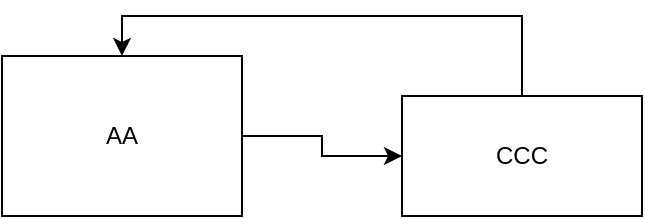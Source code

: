 <mxfile version="10.7.9" type="github"><diagram id="VDK6aByDvDrFFNNLJWZu" name="Ã§Â¬Â¬ 1 Ã©Â¡Âµ"><mxGraphModel dx="1010" dy="550" grid="1" gridSize="10" guides="1" tooltips="1" connect="1" arrows="1" fold="1" page="1" pageScale="1" pageWidth="827" pageHeight="1169" math="0" shadow="0"><root><mxCell id="0"/><mxCell id="1" parent="0"/><mxCell id="WQWlx0ixhCpkncUQ-owe-3" value="" style="edgeStyle=orthogonalEdgeStyle;rounded=0;orthogonalLoop=1;jettySize=auto;html=1;" parent="1" source="WQWlx0ixhCpkncUQ-owe-1" target="WQWlx0ixhCpkncUQ-owe-2" edge="1"><mxGeometry relative="1" as="geometry"/></mxCell><mxCell id="WQWlx0ixhCpkncUQ-owe-1" value="AA" style="rounded=0;whiteSpace=wrap;html=1;" parent="1" vertex="1"><mxGeometry x="140" y="270" width="120" height="80" as="geometry"/></mxCell><mxCell id="HDr_tRibk5UZgyrvD1vS-1" style="edgeStyle=orthogonalEdgeStyle;rounded=0;orthogonalLoop=1;jettySize=auto;html=1;exitX=0.5;exitY=0;exitDx=0;exitDy=0;entryX=0.5;entryY=0;entryDx=0;entryDy=0;" edge="1" parent="1" source="WQWlx0ixhCpkncUQ-owe-2" target="WQWlx0ixhCpkncUQ-owe-1"><mxGeometry relative="1" as="geometry"/></mxCell><mxCell id="WQWlx0ixhCpkncUQ-owe-2" value="CCC" style="rounded=0;whiteSpace=wrap;html=1;" parent="1" vertex="1"><mxGeometry x="340" y="290" width="120" height="60" as="geometry"/></mxCell></root></mxGraphModel></diagram></mxfile>